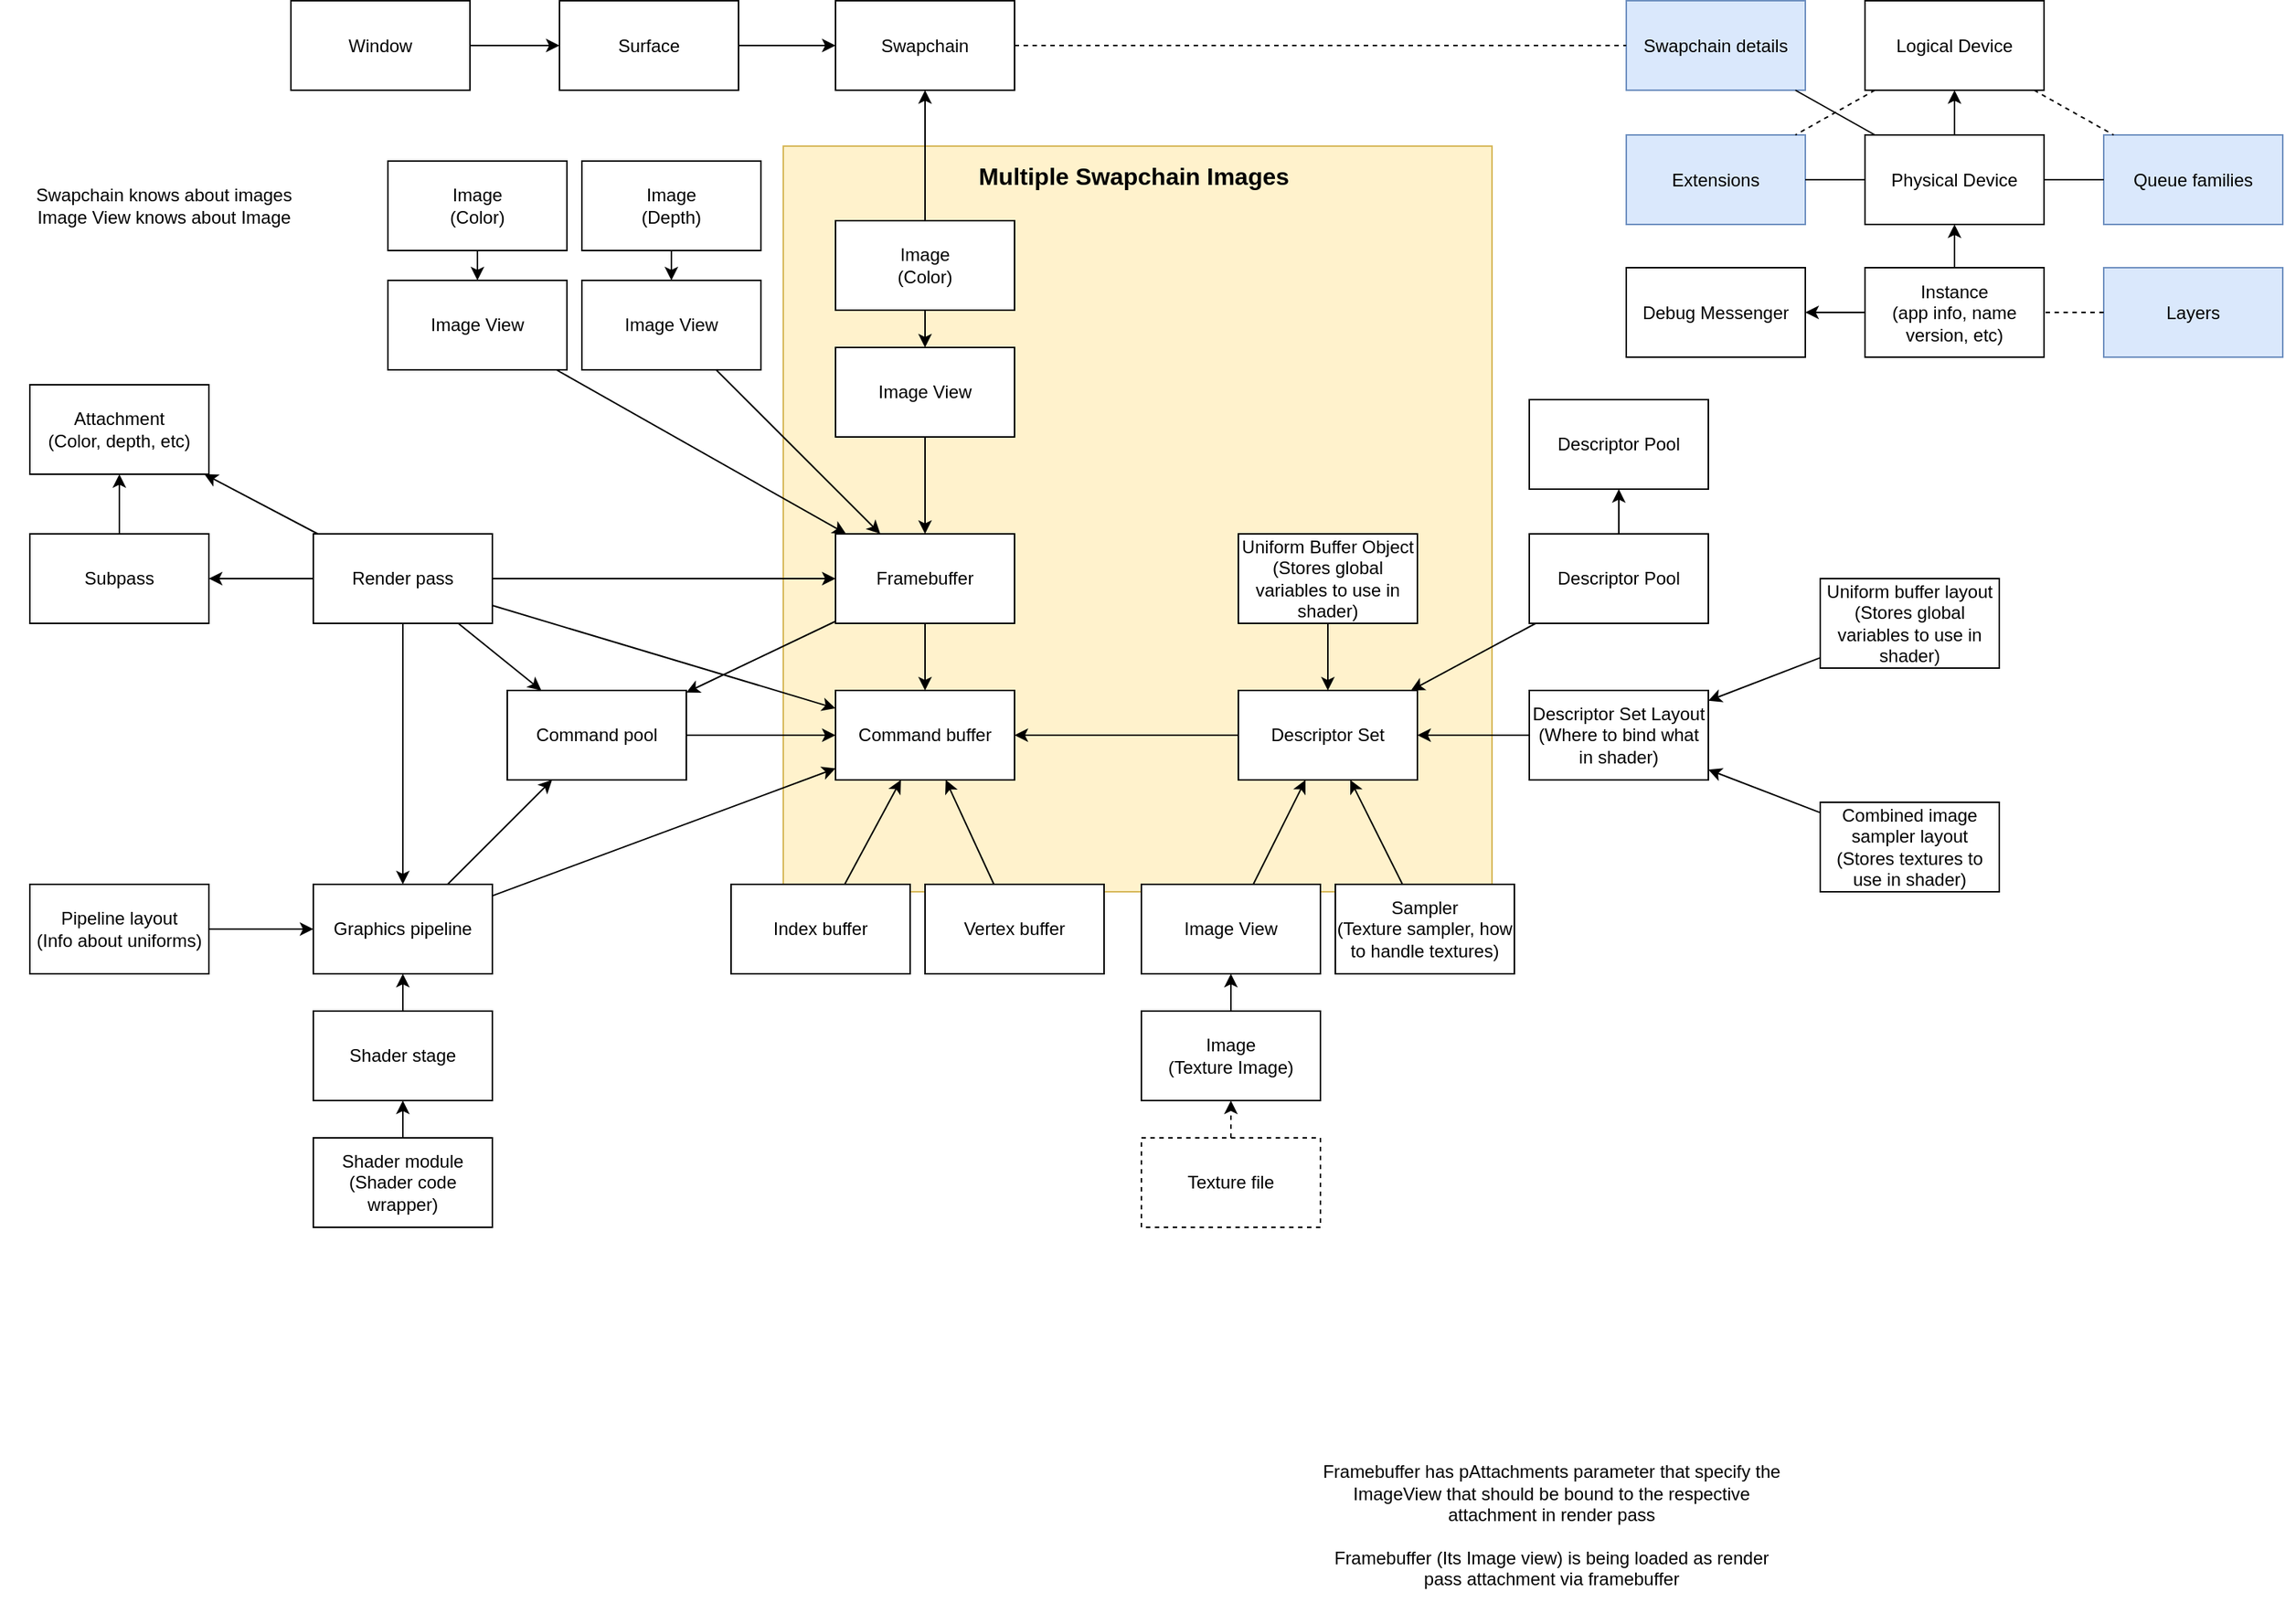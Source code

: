 <mxfile version="12.2.4" pages="1"><diagram id="QlIcXooN4U4Jv4AWC5Lv" name="Page-1"><mxGraphModel dx="1872" dy="836" grid="1" gridSize="10" guides="1" tooltips="1" connect="1" arrows="1" fold="1" page="1" pageScale="1" pageWidth="1920" pageHeight="1200" math="0" shadow="0"><root><mxCell id="0"/><mxCell id="1" parent="0"/><mxCell id="auY8UsLVbw-4rzqTcVtL-1" value="" style="rounded=0;whiteSpace=wrap;html=1;fillColor=#fff2cc;strokeColor=#d6b656;shadow=0;" parent="1" vertex="1"><mxGeometry x="645" y="150" width="475" height="500" as="geometry"/></mxCell><mxCell id="auY8UsLVbw-4rzqTcVtL-2" value="" style="endArrow=classic;html=1;" parent="1" source="auY8UsLVbw-4rzqTcVtL-21" target="auY8UsLVbw-4rzqTcVtL-7" edge="1"><mxGeometry width="50" height="50" relative="1" as="geometry"><mxPoint x="358.889" y="720" as="sourcePoint"/><mxPoint x="481.111" y="620" as="targetPoint"/></mxGeometry></mxCell><mxCell id="auY8UsLVbw-4rzqTcVtL-3" value="&lt;span style=&quot;white-space: normal&quot;&gt;Swapchain&lt;/span&gt;" style="rounded=0;whiteSpace=wrap;html=1;" parent="1" vertex="1"><mxGeometry x="680" y="52.5" width="120" height="60" as="geometry"/></mxCell><mxCell id="auY8UsLVbw-4rzqTcVtL-4" value="&lt;span style=&quot;white-space: normal&quot;&gt;Image&lt;br&gt;(Color)&lt;br&gt;&lt;/span&gt;" style="rounded=0;whiteSpace=wrap;html=1;" parent="1" vertex="1"><mxGeometry x="680" y="200" width="120" height="60" as="geometry"/></mxCell><mxCell id="auY8UsLVbw-4rzqTcVtL-5" value="&lt;span style=&quot;white-space: normal&quot;&gt;Image View&lt;/span&gt;" style="rounded=0;whiteSpace=wrap;html=1;" parent="1" vertex="1"><mxGeometry x="680" y="285" width="120" height="60" as="geometry"/></mxCell><mxCell id="auY8UsLVbw-4rzqTcVtL-6" value="&lt;span style=&quot;white-space: normal&quot;&gt;Framebuffer&lt;/span&gt;" style="rounded=0;whiteSpace=wrap;html=1;" parent="1" vertex="1"><mxGeometry x="680" y="410" width="120" height="60" as="geometry"/></mxCell><mxCell id="auY8UsLVbw-4rzqTcVtL-7" value="&lt;span style=&quot;white-space: normal&quot;&gt;Command buffer&lt;/span&gt;" style="rounded=0;whiteSpace=wrap;html=1;" parent="1" vertex="1"><mxGeometry x="680" y="515" width="120" height="60" as="geometry"/></mxCell><mxCell id="auY8UsLVbw-4rzqTcVtL-8" value="" style="endArrow=classic;html=1;exitX=0.5;exitY=1;exitDx=0;exitDy=0;entryX=0.5;entryY=0;entryDx=0;entryDy=0;" parent="1" source="auY8UsLVbw-4rzqTcVtL-5" target="auY8UsLVbw-4rzqTcVtL-6" edge="1"><mxGeometry width="50" height="50" relative="1" as="geometry"><mxPoint x="740" y="350" as="sourcePoint"/><mxPoint x="740" y="450" as="targetPoint"/></mxGeometry></mxCell><mxCell id="auY8UsLVbw-4rzqTcVtL-9" value="&lt;span style=&quot;white-space: normal&quot;&gt;Render pass&lt;/span&gt;" style="rounded=0;whiteSpace=wrap;html=1;" parent="1" vertex="1"><mxGeometry x="330" y="410" width="120" height="60" as="geometry"/></mxCell><mxCell id="auY8UsLVbw-4rzqTcVtL-10" value="&lt;span style=&quot;white-space: normal&quot;&gt;Attachment&lt;br&gt;(Color, depth, etc)&lt;br&gt;&lt;/span&gt;" style="rounded=0;whiteSpace=wrap;html=1;" parent="1" vertex="1"><mxGeometry x="140" y="310" width="120" height="60" as="geometry"/></mxCell><mxCell id="auY8UsLVbw-4rzqTcVtL-12" value="&lt;span style=&quot;white-space: normal&quot;&gt;Subpass&lt;/span&gt;" style="rounded=0;whiteSpace=wrap;html=1;" parent="1" vertex="1"><mxGeometry x="140" y="410" width="120" height="60" as="geometry"/></mxCell><mxCell id="auY8UsLVbw-4rzqTcVtL-13" value="" style="endArrow=classic;html=1;entryX=0.5;entryY=0;entryDx=0;entryDy=0;exitX=0.5;exitY=1;exitDx=0;exitDy=0;" parent="1" source="auY8UsLVbw-4rzqTcVtL-4" target="auY8UsLVbw-4rzqTcVtL-5" edge="1"><mxGeometry width="50" height="50" relative="1" as="geometry"><mxPoint x="740" y="250" as="sourcePoint"/><mxPoint x="740" y="270" as="targetPoint"/></mxGeometry></mxCell><mxCell id="auY8UsLVbw-4rzqTcVtL-14" value="" style="endArrow=classic;html=1;" parent="1" source="auY8UsLVbw-4rzqTcVtL-4" target="auY8UsLVbw-4rzqTcVtL-3" edge="1"><mxGeometry width="50" height="50" relative="1" as="geometry"><mxPoint x="574.211" y="170" as="sourcePoint"/><mxPoint x="695.789" y="60" as="targetPoint"/></mxGeometry></mxCell><mxCell id="auY8UsLVbw-4rzqTcVtL-15" value="Swapchain knows about images&lt;br&gt;Image View knows about Image" style="text;html=1;strokeColor=none;fillColor=none;align=center;verticalAlign=middle;whiteSpace=wrap;rounded=0;" parent="1" vertex="1"><mxGeometry x="120" y="160" width="220" height="60" as="geometry"/></mxCell><mxCell id="auY8UsLVbw-4rzqTcVtL-16" value="" style="endArrow=classic;html=1;" parent="1" source="auY8UsLVbw-4rzqTcVtL-9" target="auY8UsLVbw-4rzqTcVtL-12" edge="1"><mxGeometry width="50" height="50" relative="1" as="geometry"><mxPoint x="465" y="440" as="sourcePoint"/><mxPoint x="355" y="440" as="targetPoint"/></mxGeometry></mxCell><mxCell id="auY8UsLVbw-4rzqTcVtL-17" value="" style="endArrow=classic;html=1;" parent="1" source="auY8UsLVbw-4rzqTcVtL-9" target="auY8UsLVbw-4rzqTcVtL-10" edge="1"><mxGeometry width="50" height="50" relative="1" as="geometry"><mxPoint x="492.727" y="450" as="sourcePoint"/><mxPoint x="328.421" y="310" as="targetPoint"/></mxGeometry></mxCell><mxCell id="auY8UsLVbw-4rzqTcVtL-18" value="" style="endArrow=classic;html=1;" parent="1" source="auY8UsLVbw-4rzqTcVtL-12" target="auY8UsLVbw-4rzqTcVtL-10" edge="1"><mxGeometry width="50" height="50" relative="1" as="geometry"><mxPoint x="200" y="400" as="sourcePoint"/><mxPoint x="200" y="375" as="targetPoint"/></mxGeometry></mxCell><mxCell id="auY8UsLVbw-4rzqTcVtL-19" value="&lt;span style=&quot;white-space: normal&quot;&gt;Shader module&lt;br&gt;(Shader code wrapper)&lt;br&gt;&lt;/span&gt;" style="rounded=0;whiteSpace=wrap;html=1;" parent="1" vertex="1"><mxGeometry x="330" y="815" width="120" height="60" as="geometry"/></mxCell><mxCell id="auY8UsLVbw-4rzqTcVtL-20" value="&lt;span style=&quot;white-space: normal&quot;&gt;Pipeline layout&lt;br&gt;(Info about uniforms)&lt;br&gt;&lt;/span&gt;" style="rounded=0;whiteSpace=wrap;html=1;" parent="1" vertex="1"><mxGeometry x="140" y="645" width="120" height="60" as="geometry"/></mxCell><mxCell id="auY8UsLVbw-4rzqTcVtL-21" value="&lt;span style=&quot;white-space: normal&quot;&gt;Graphics pipeline&lt;/span&gt;" style="rounded=0;whiteSpace=wrap;html=1;" parent="1" vertex="1"><mxGeometry x="330" y="645" width="120" height="60" as="geometry"/></mxCell><mxCell id="auY8UsLVbw-4rzqTcVtL-22" value="" style="endArrow=classic;html=1;entryX=0;entryY=0.5;entryDx=0;entryDy=0;" parent="1" source="auY8UsLVbw-4rzqTcVtL-20" target="auY8UsLVbw-4rzqTcVtL-21" edge="1"><mxGeometry width="50" height="50" relative="1" as="geometry"><mxPoint x="355" y="735" as="sourcePoint"/><mxPoint x="465" y="735" as="targetPoint"/></mxGeometry></mxCell><mxCell id="auY8UsLVbw-4rzqTcVtL-23" value="" style="endArrow=classic;html=1;" parent="1" source="auY8UsLVbw-4rzqTcVtL-24" target="auY8UsLVbw-4rzqTcVtL-21" edge="1"><mxGeometry width="50" height="50" relative="1" as="geometry"><mxPoint x="515" y="695" as="sourcePoint"/><mxPoint x="435" y="695" as="targetPoint"/></mxGeometry></mxCell><mxCell id="auY8UsLVbw-4rzqTcVtL-24" value="&lt;span style=&quot;white-space: normal&quot;&gt;Shader stage&lt;/span&gt;" style="rounded=0;whiteSpace=wrap;html=1;" parent="1" vertex="1"><mxGeometry x="330" y="730" width="120" height="60" as="geometry"/></mxCell><mxCell id="auY8UsLVbw-4rzqTcVtL-25" value="" style="endArrow=classic;html=1;" parent="1" source="auY8UsLVbw-4rzqTcVtL-19" target="auY8UsLVbw-4rzqTcVtL-24" edge="1"><mxGeometry width="50" height="50" relative="1" as="geometry"><mxPoint x="745" y="745" as="sourcePoint"/><mxPoint x="140" y="845" as="targetPoint"/></mxGeometry></mxCell><mxCell id="auY8UsLVbw-4rzqTcVtL-26" value="" style="endArrow=classic;html=1;exitX=0.5;exitY=1;exitDx=0;exitDy=0;entryX=0.5;entryY=0;entryDx=0;entryDy=0;" parent="1" source="auY8UsLVbw-4rzqTcVtL-9" target="auY8UsLVbw-4rzqTcVtL-21" edge="1"><mxGeometry width="50" height="50" relative="1" as="geometry"><mxPoint x="470" y="580" as="sourcePoint"/><mxPoint x="470" y="770" as="targetPoint"/></mxGeometry></mxCell><mxCell id="auY8UsLVbw-4rzqTcVtL-27" value="" style="endArrow=classic;html=1;" parent="1" source="auY8UsLVbw-4rzqTcVtL-6" target="auY8UsLVbw-4rzqTcVtL-7" edge="1"><mxGeometry width="50" height="50" relative="1" as="geometry"><mxPoint x="740" y="480" as="sourcePoint"/><mxPoint x="740" y="590" as="targetPoint"/></mxGeometry></mxCell><mxCell id="auY8UsLVbw-4rzqTcVtL-28" value="" style="endArrow=classic;html=1;" parent="1" source="auY8UsLVbw-4rzqTcVtL-9" target="auY8UsLVbw-4rzqTcVtL-7" edge="1"><mxGeometry width="50" height="50" relative="1" as="geometry"><mxPoint x="385" y="570.682" as="sourcePoint"/><mxPoint x="455" y="599.318" as="targetPoint"/></mxGeometry></mxCell><mxCell id="auY8UsLVbw-4rzqTcVtL-30" value="Framebuffer has pAttachments parameter that specify the ImageView that should be bound to the respective attachment in render pass&lt;br&gt;&lt;br&gt;Framebuffer (Its Image view) is being loaded as render pass attachment via framebuffer" style="text;html=1;strokeColor=none;fillColor=none;align=center;verticalAlign=middle;whiteSpace=wrap;rounded=0;" parent="1" vertex="1"><mxGeometry x="1005" y="1010" width="310" height="130" as="geometry"/></mxCell><mxCell id="auY8UsLVbw-4rzqTcVtL-31" value="Window" style="rounded=0;whiteSpace=wrap;html=1;" parent="1" vertex="1"><mxGeometry x="315" y="52.5" width="120" height="60" as="geometry"/></mxCell><mxCell id="auY8UsLVbw-4rzqTcVtL-32" value="Surface" style="rounded=0;whiteSpace=wrap;html=1;" parent="1" vertex="1"><mxGeometry x="495" y="52.5" width="120" height="60" as="geometry"/></mxCell><mxCell id="auY8UsLVbw-4rzqTcVtL-33" value="" style="endArrow=classic;html=1;strokeColor=#000000;" parent="1" source="auY8UsLVbw-4rzqTcVtL-31" target="auY8UsLVbw-4rzqTcVtL-32" edge="1"><mxGeometry width="50" height="50" relative="1" as="geometry"><mxPoint x="965" y="262.5" as="sourcePoint"/><mxPoint x="1015" y="212.5" as="targetPoint"/></mxGeometry></mxCell><mxCell id="auY8UsLVbw-4rzqTcVtL-34" value="" style="endArrow=classic;html=1;strokeColor=#000000;" parent="1" source="auY8UsLVbw-4rzqTcVtL-32" target="auY8UsLVbw-4rzqTcVtL-3" edge="1"><mxGeometry width="50" height="50" relative="1" as="geometry"><mxPoint x="455" y="132.5" as="sourcePoint"/><mxPoint x="505" y="82.5" as="targetPoint"/></mxGeometry></mxCell><mxCell id="auY8UsLVbw-4rzqTcVtL-35" value="&lt;span style=&quot;white-space: normal&quot;&gt;Command pool&lt;br&gt;&lt;/span&gt;" style="rounded=0;whiteSpace=wrap;html=1;" parent="1" vertex="1"><mxGeometry x="460" y="515" width="120" height="60" as="geometry"/></mxCell><mxCell id="auY8UsLVbw-4rzqTcVtL-36" value="" style="endArrow=classic;html=1;strokeColor=#000000;" parent="1" source="auY8UsLVbw-4rzqTcVtL-9" target="auY8UsLVbw-4rzqTcVtL-35" edge="1"><mxGeometry width="50" height="50" relative="1" as="geometry"><mxPoint x="785" y="1000" as="sourcePoint"/><mxPoint x="835" y="950" as="targetPoint"/></mxGeometry></mxCell><mxCell id="auY8UsLVbw-4rzqTcVtL-37" value="" style="endArrow=classic;html=1;strokeColor=#000000;" parent="1" source="auY8UsLVbw-4rzqTcVtL-6" target="auY8UsLVbw-4rzqTcVtL-35" edge="1"><mxGeometry width="50" height="50" relative="1" as="geometry"><mxPoint x="465" y="940" as="sourcePoint"/><mxPoint x="515" y="890" as="targetPoint"/></mxGeometry></mxCell><mxCell id="auY8UsLVbw-4rzqTcVtL-38" value="" style="endArrow=classic;html=1;strokeColor=#000000;" parent="1" source="auY8UsLVbw-4rzqTcVtL-21" target="auY8UsLVbw-4rzqTcVtL-35" edge="1"><mxGeometry width="50" height="50" relative="1" as="geometry"><mxPoint x="685" y="890" as="sourcePoint"/><mxPoint x="735" y="840" as="targetPoint"/></mxGeometry></mxCell><mxCell id="auY8UsLVbw-4rzqTcVtL-39" value="" style="endArrow=classic;html=1;strokeColor=#000000;" parent="1" source="auY8UsLVbw-4rzqTcVtL-9" target="auY8UsLVbw-4rzqTcVtL-6" edge="1"><mxGeometry width="50" height="50" relative="1" as="geometry"><mxPoint x="285" y="370" as="sourcePoint"/><mxPoint x="335" y="320" as="targetPoint"/></mxGeometry></mxCell><mxCell id="auY8UsLVbw-4rzqTcVtL-40" value="" style="endArrow=classic;html=1;strokeColor=#000000;" parent="1" source="auY8UsLVbw-4rzqTcVtL-35" target="auY8UsLVbw-4rzqTcVtL-7" edge="1"><mxGeometry width="50" height="50" relative="1" as="geometry"><mxPoint x="585" y="725" as="sourcePoint"/><mxPoint x="635" y="675" as="targetPoint"/></mxGeometry></mxCell><mxCell id="auY8UsLVbw-4rzqTcVtL-41" value="Instance&lt;br&gt;(app info, name version, etc)" style="rounded=0;whiteSpace=wrap;html=1;" parent="1" vertex="1"><mxGeometry x="1370" y="231.5" width="120" height="60" as="geometry"/></mxCell><mxCell id="auY8UsLVbw-4rzqTcVtL-42" value="Physical Device" style="rounded=0;whiteSpace=wrap;html=1;" parent="1" vertex="1"><mxGeometry x="1370" y="142.5" width="120" height="60" as="geometry"/></mxCell><mxCell id="auY8UsLVbw-4rzqTcVtL-43" value="" style="endArrow=classic;html=1;strokeColor=#000000;" parent="1" source="auY8UsLVbw-4rzqTcVtL-41" target="auY8UsLVbw-4rzqTcVtL-42" edge="1"><mxGeometry width="50" height="50" relative="1" as="geometry"><mxPoint x="1300" y="627.5" as="sourcePoint"/><mxPoint x="1350" y="577.5" as="targetPoint"/></mxGeometry></mxCell><mxCell id="auY8UsLVbw-4rzqTcVtL-44" value="Queue families" style="rounded=0;whiteSpace=wrap;html=1;fillColor=#dae8fc;strokeColor=#6c8ebf;" parent="1" vertex="1"><mxGeometry x="1530" y="142.5" width="120" height="60" as="geometry"/></mxCell><mxCell id="auY8UsLVbw-4rzqTcVtL-45" value="" style="endArrow=none;html=1;strokeColor=#000000;entryX=1;entryY=0.5;entryDx=0;entryDy=0;exitX=0;exitY=0.5;exitDx=0;exitDy=0;" parent="1" source="auY8UsLVbw-4rzqTcVtL-44" target="auY8UsLVbw-4rzqTcVtL-42" edge="1"><mxGeometry width="50" height="50" relative="1" as="geometry"><mxPoint x="1360" y="552.5" as="sourcePoint"/><mxPoint x="1410" y="502.5" as="targetPoint"/></mxGeometry></mxCell><mxCell id="auY8UsLVbw-4rzqTcVtL-46" value="Layers" style="rounded=0;whiteSpace=wrap;html=1;fillColor=#dae8fc;strokeColor=#6c8ebf;" parent="1" vertex="1"><mxGeometry x="1530" y="231.5" width="120" height="60" as="geometry"/></mxCell><mxCell id="auY8UsLVbw-4rzqTcVtL-47" value="Extensions" style="rounded=0;whiteSpace=wrap;html=1;fillColor=#dae8fc;strokeColor=#6c8ebf;" parent="1" vertex="1"><mxGeometry x="1210" y="142.5" width="120" height="60" as="geometry"/></mxCell><mxCell id="auY8UsLVbw-4rzqTcVtL-48" value="" style="endArrow=none;dashed=1;html=1;strokeColor=#000000;" parent="1" source="auY8UsLVbw-4rzqTcVtL-46" target="auY8UsLVbw-4rzqTcVtL-41" edge="1"><mxGeometry width="50" height="50" relative="1" as="geometry"><mxPoint x="1130" y="631.5" as="sourcePoint"/><mxPoint x="1180" y="581.5" as="targetPoint"/></mxGeometry></mxCell><mxCell id="auY8UsLVbw-4rzqTcVtL-49" value="Debug Messenger" style="rounded=0;whiteSpace=wrap;html=1;" parent="1" vertex="1"><mxGeometry x="1210" y="231.5" width="120" height="60" as="geometry"/></mxCell><mxCell id="auY8UsLVbw-4rzqTcVtL-50" value="" style="endArrow=classic;html=1;strokeColor=#000000;" parent="1" source="auY8UsLVbw-4rzqTcVtL-41" target="auY8UsLVbw-4rzqTcVtL-49" edge="1"><mxGeometry width="50" height="50" relative="1" as="geometry"><mxPoint x="1310" y="731.5" as="sourcePoint"/><mxPoint x="1360" y="681.5" as="targetPoint"/></mxGeometry></mxCell><mxCell id="auY8UsLVbw-4rzqTcVtL-51" value="Logical Device" style="rounded=0;whiteSpace=wrap;html=1;" parent="1" vertex="1"><mxGeometry x="1370" y="52.5" width="120" height="60" as="geometry"/></mxCell><mxCell id="auY8UsLVbw-4rzqTcVtL-52" value="" style="endArrow=none;dashed=1;html=1;strokeColor=#000000;" parent="1" source="auY8UsLVbw-4rzqTcVtL-51" target="auY8UsLVbw-4rzqTcVtL-47" edge="1"><mxGeometry width="50" height="50" relative="1" as="geometry"><mxPoint x="1380" y="672.5" as="sourcePoint"/><mxPoint x="1430" y="622.5" as="targetPoint"/></mxGeometry></mxCell><mxCell id="auY8UsLVbw-4rzqTcVtL-53" value="" style="endArrow=classic;html=1;strokeColor=#000000;" parent="1" source="auY8UsLVbw-4rzqTcVtL-42" target="auY8UsLVbw-4rzqTcVtL-51" edge="1"><mxGeometry width="50" height="50" relative="1" as="geometry"><mxPoint x="1500" y="642.5" as="sourcePoint"/><mxPoint x="1550" y="592.5" as="targetPoint"/></mxGeometry></mxCell><mxCell id="auY8UsLVbw-4rzqTcVtL-54" value="" style="endArrow=none;html=1;strokeColor=#000000;" parent="1" source="auY8UsLVbw-4rzqTcVtL-42" target="auY8UsLVbw-4rzqTcVtL-47" edge="1"><mxGeometry width="50" height="50" relative="1" as="geometry"><mxPoint x="1650" y="452.5" as="sourcePoint"/><mxPoint x="1700" y="402.5" as="targetPoint"/></mxGeometry></mxCell><mxCell id="auY8UsLVbw-4rzqTcVtL-55" value="Swapchain details" style="rounded=0;whiteSpace=wrap;html=1;fillColor=#dae8fc;strokeColor=#6c8ebf;" parent="1" vertex="1"><mxGeometry x="1210" y="52.5" width="120" height="60" as="geometry"/></mxCell><mxCell id="auY8UsLVbw-4rzqTcVtL-56" value="" style="endArrow=none;dashed=1;html=1;strokeColor=#000000;" parent="1" source="auY8UsLVbw-4rzqTcVtL-51" target="auY8UsLVbw-4rzqTcVtL-44" edge="1"><mxGeometry width="50" height="50" relative="1" as="geometry"><mxPoint x="1410" y="572.5" as="sourcePoint"/><mxPoint x="1460" y="522.5" as="targetPoint"/></mxGeometry></mxCell><mxCell id="auY8UsLVbw-4rzqTcVtL-57" value="" style="endArrow=none;html=1;strokeColor=#000000;" parent="1" source="auY8UsLVbw-4rzqTcVtL-42" target="auY8UsLVbw-4rzqTcVtL-55" edge="1"><mxGeometry width="50" height="50" relative="1" as="geometry"><mxPoint x="1540" y="632.5" as="sourcePoint"/><mxPoint x="1590" y="582.5" as="targetPoint"/></mxGeometry></mxCell><mxCell id="auY8UsLVbw-4rzqTcVtL-58" value="" style="endArrow=none;dashed=1;html=1;strokeColor=#000000;" parent="1" source="auY8UsLVbw-4rzqTcVtL-3" target="auY8UsLVbw-4rzqTcVtL-55" edge="1"><mxGeometry width="50" height="50" relative="1" as="geometry"><mxPoint x="1380" y="512.5" as="sourcePoint"/><mxPoint x="1430" y="462.5" as="targetPoint"/></mxGeometry></mxCell><mxCell id="auY8UsLVbw-4rzqTcVtL-59" value="Vertex buffer" style="rounded=0;whiteSpace=wrap;html=1;" parent="1" vertex="1"><mxGeometry x="740" y="645" width="120" height="60" as="geometry"/></mxCell><mxCell id="auY8UsLVbw-4rzqTcVtL-60" value="Index buffer" style="rounded=0;whiteSpace=wrap;html=1;" parent="1" vertex="1"><mxGeometry x="610" y="645" width="120" height="60" as="geometry"/></mxCell><mxCell id="auY8UsLVbw-4rzqTcVtL-61" value="" style="endArrow=classic;html=1;" parent="1" source="auY8UsLVbw-4rzqTcVtL-59" target="auY8UsLVbw-4rzqTcVtL-7" edge="1"><mxGeometry width="50" height="50" relative="1" as="geometry"><mxPoint x="797.692" y="645" as="sourcePoint"/><mxPoint x="1135" y="525" as="targetPoint"/></mxGeometry></mxCell><mxCell id="auY8UsLVbw-4rzqTcVtL-62" value="" style="endArrow=classic;html=1;" parent="1" source="auY8UsLVbw-4rzqTcVtL-60" target="auY8UsLVbw-4rzqTcVtL-7" edge="1"><mxGeometry width="50" height="50" relative="1" as="geometry"><mxPoint x="1195" y="945" as="sourcePoint"/><mxPoint x="1245" y="895" as="targetPoint"/></mxGeometry></mxCell><mxCell id="auY8UsLVbw-4rzqTcVtL-63" value="Multiple Swapchain Images" style="text;html=1;strokeColor=none;fillColor=none;align=center;verticalAlign=middle;whiteSpace=wrap;rounded=0;shadow=0;comic=0;fontStyle=1;fontSize=16;" parent="1" vertex="1"><mxGeometry x="650" y="160" width="460" height="20" as="geometry"/></mxCell><mxCell id="Gx2hm-E1RVkqSJZP_BKk-2" value="" style="edgeStyle=orthogonalEdgeStyle;rounded=0;orthogonalLoop=1;jettySize=auto;html=1;" edge="1" parent="1" source="auY8UsLVbw-4rzqTcVtL-64" target="Gx2hm-E1RVkqSJZP_BKk-1"><mxGeometry relative="1" as="geometry"/></mxCell><mxCell id="auY8UsLVbw-4rzqTcVtL-64" value="Descriptor Pool" style="rounded=0;whiteSpace=wrap;html=1;" parent="1" vertex="1"><mxGeometry x="1145" y="410" width="120" height="60" as="geometry"/></mxCell><mxCell id="Gx2hm-E1RVkqSJZP_BKk-1" value="Descriptor Pool" style="rounded=0;whiteSpace=wrap;html=1;" vertex="1" parent="1"><mxGeometry x="1145" y="320" width="120" height="60" as="geometry"/></mxCell><mxCell id="auY8UsLVbw-4rzqTcVtL-65" value="Descriptor Set" style="rounded=0;whiteSpace=wrap;html=1;" parent="1" vertex="1"><mxGeometry x="950" y="515" width="120" height="60" as="geometry"/></mxCell><mxCell id="auY8UsLVbw-4rzqTcVtL-66" value="" style="endArrow=classic;html=1;" parent="1" source="auY8UsLVbw-4rzqTcVtL-64" target="auY8UsLVbw-4rzqTcVtL-65" edge="1"><mxGeometry width="50" height="50" relative="1" as="geometry"><mxPoint x="1085" y="665" as="sourcePoint"/><mxPoint x="1135" y="615" as="targetPoint"/></mxGeometry></mxCell><mxCell id="auY8UsLVbw-4rzqTcVtL-67" value="Descriptor Set Layout&lt;br&gt;(Where to bind what&lt;br&gt;in shader)" style="rounded=0;whiteSpace=wrap;html=1;" parent="1" vertex="1"><mxGeometry x="1145" y="515" width="120" height="60" as="geometry"/></mxCell><mxCell id="auY8UsLVbw-4rzqTcVtL-68" value="" style="endArrow=classic;html=1;" parent="1" source="auY8UsLVbw-4rzqTcVtL-67" target="auY8UsLVbw-4rzqTcVtL-65" edge="1"><mxGeometry width="50" height="50" relative="1" as="geometry"><mxPoint x="1235" y="650" as="sourcePoint"/><mxPoint x="1285" y="600" as="targetPoint"/></mxGeometry></mxCell><mxCell id="auY8UsLVbw-4rzqTcVtL-69" value="Uniform Buffer Object&lt;br&gt;(Stores global variables to use in shader)" style="rounded=0;whiteSpace=wrap;html=1;" parent="1" vertex="1"><mxGeometry x="950" y="410" width="120" height="60" as="geometry"/></mxCell><mxCell id="auY8UsLVbw-4rzqTcVtL-70" value="" style="endArrow=classic;html=1;" parent="1" source="auY8UsLVbw-4rzqTcVtL-69" target="auY8UsLVbw-4rzqTcVtL-65" edge="1"><mxGeometry width="50" height="50" relative="1" as="geometry"><mxPoint x="1155" y="845" as="sourcePoint"/><mxPoint x="1205" y="795" as="targetPoint"/></mxGeometry></mxCell><mxCell id="auY8UsLVbw-4rzqTcVtL-71" value="" style="endArrow=classic;html=1;" parent="1" source="auY8UsLVbw-4rzqTcVtL-65" target="auY8UsLVbw-4rzqTcVtL-7" edge="1"><mxGeometry width="50" height="50" relative="1" as="geometry"><mxPoint x="1005" y="695" as="sourcePoint"/><mxPoint x="1055" y="645" as="targetPoint"/></mxGeometry></mxCell><mxCell id="YM5UlRnroJwdpIBVSn5X-1" value="Uniform buffer layout&lt;br&gt;(Stores global variables to use in shader)" style="rounded=0;whiteSpace=wrap;html=1;" parent="1" vertex="1"><mxGeometry x="1340" y="440" width="120" height="60" as="geometry"/></mxCell><mxCell id="YM5UlRnroJwdpIBVSn5X-2" value="Combined image sampler layout&lt;br&gt;(Stores textures to use in shader)" style="rounded=0;whiteSpace=wrap;html=1;" parent="1" vertex="1"><mxGeometry x="1340" y="590" width="120" height="60" as="geometry"/></mxCell><mxCell id="YM5UlRnroJwdpIBVSn5X-3" value="" style="endArrow=classic;html=1;" parent="1" source="YM5UlRnroJwdpIBVSn5X-1" target="auY8UsLVbw-4rzqTcVtL-67" edge="1"><mxGeometry width="50" height="50" relative="1" as="geometry"><mxPoint x="1330" y="695" as="sourcePoint"/><mxPoint x="1380" y="645" as="targetPoint"/></mxGeometry></mxCell><mxCell id="YM5UlRnroJwdpIBVSn5X-4" value="" style="endArrow=classic;html=1;" parent="1" source="YM5UlRnroJwdpIBVSn5X-2" target="auY8UsLVbw-4rzqTcVtL-67" edge="1"><mxGeometry width="50" height="50" relative="1" as="geometry"><mxPoint x="1300" y="705" as="sourcePoint"/><mxPoint x="1340" y="550" as="targetPoint"/></mxGeometry></mxCell><mxCell id="YM5UlRnroJwdpIBVSn5X-5" value="Texture file" style="rounded=0;whiteSpace=wrap;html=1;dashed=1;" parent="1" vertex="1"><mxGeometry x="885" y="815" width="120" height="60" as="geometry"/></mxCell><mxCell id="YM5UlRnroJwdpIBVSn5X-6" value="Image&lt;br&gt;(Texture Image)" style="rounded=0;whiteSpace=wrap;html=1;" parent="1" vertex="1"><mxGeometry x="885" y="730" width="120" height="60" as="geometry"/></mxCell><mxCell id="YM5UlRnroJwdpIBVSn5X-7" value="" style="endArrow=classic;html=1;dashed=1;" parent="1" source="YM5UlRnroJwdpIBVSn5X-5" target="YM5UlRnroJwdpIBVSn5X-6" edge="1"><mxGeometry width="50" height="50" relative="1" as="geometry"><mxPoint x="790" y="900" as="sourcePoint"/><mxPoint x="840" y="850" as="targetPoint"/></mxGeometry></mxCell><mxCell id="YM5UlRnroJwdpIBVSn5X-8" value="&lt;span style=&quot;white-space: normal&quot;&gt;Image View&lt;/span&gt;" style="rounded=0;whiteSpace=wrap;html=1;" parent="1" vertex="1"><mxGeometry x="885" y="645" width="120" height="60" as="geometry"/></mxCell><mxCell id="YM5UlRnroJwdpIBVSn5X-10" value="" style="endArrow=classic;html=1;" parent="1" source="YM5UlRnroJwdpIBVSn5X-6" target="YM5UlRnroJwdpIBVSn5X-8" edge="1"><mxGeometry width="50" height="50" relative="1" as="geometry"><mxPoint x="1087.5" y="784.923" as="sourcePoint"/><mxPoint x="1012.5" y="756.077" as="targetPoint"/></mxGeometry></mxCell><mxCell id="YM5UlRnroJwdpIBVSn5X-12" value="" style="endArrow=classic;html=1;" parent="1" source="YM5UlRnroJwdpIBVSn5X-8" target="auY8UsLVbw-4rzqTcVtL-65" edge="1"><mxGeometry width="50" height="50" relative="1" as="geometry"><mxPoint x="1177.5" y="754.923" as="sourcePoint"/><mxPoint x="1102.5" y="726.077" as="targetPoint"/></mxGeometry></mxCell><mxCell id="YM5UlRnroJwdpIBVSn5X-13" value="&lt;span style=&quot;white-space: normal&quot;&gt;Sampler&lt;br&gt;(Texture sampler, how to handle textures)&lt;br&gt;&lt;/span&gt;" style="rounded=0;whiteSpace=wrap;html=1;" parent="1" vertex="1"><mxGeometry x="1015" y="645" width="120" height="60" as="geometry"/></mxCell><mxCell id="YM5UlRnroJwdpIBVSn5X-14" value="" style="endArrow=classic;html=1;" parent="1" source="YM5UlRnroJwdpIBVSn5X-13" target="auY8UsLVbw-4rzqTcVtL-65" edge="1"><mxGeometry width="50" height="50" relative="1" as="geometry"><mxPoint x="1335" y="674.923" as="sourcePoint"/><mxPoint x="1260" y="646.077" as="targetPoint"/></mxGeometry></mxCell><mxCell id="QYbRFMUsWuc4sivkywUV-1" value="&lt;span style=&quot;white-space: normal&quot;&gt;Image View&lt;br&gt;&lt;/span&gt;" style="rounded=0;whiteSpace=wrap;html=1;" parent="1" vertex="1"><mxGeometry x="510" y="240" width="120" height="60" as="geometry"/></mxCell><mxCell id="QYbRFMUsWuc4sivkywUV-2" value="&lt;span style=&quot;white-space: normal&quot;&gt;Image&lt;br&gt;(Depth)&lt;br&gt;&lt;/span&gt;" style="rounded=0;whiteSpace=wrap;html=1;" parent="1" vertex="1"><mxGeometry x="510" y="160" width="120" height="60" as="geometry"/></mxCell><mxCell id="QYbRFMUsWuc4sivkywUV-3" value="" style="endArrow=classic;html=1;" parent="1" source="QYbRFMUsWuc4sivkywUV-2" target="QYbRFMUsWuc4sivkywUV-1" edge="1"><mxGeometry width="50" height="50" relative="1" as="geometry"><mxPoint x="330" y="200" as="sourcePoint"/><mxPoint x="380" y="150" as="targetPoint"/></mxGeometry></mxCell><mxCell id="QYbRFMUsWuc4sivkywUV-4" value="" style="endArrow=classic;html=1;" parent="1" source="QYbRFMUsWuc4sivkywUV-1" target="auY8UsLVbw-4rzqTcVtL-6" edge="1"><mxGeometry width="50" height="50" relative="1" as="geometry"><mxPoint x="290" y="260" as="sourcePoint"/><mxPoint x="340" y="210" as="targetPoint"/></mxGeometry></mxCell><mxCell id="y0sU-j67h9wgFVh2PMMm-1" value="&lt;span style=&quot;white-space: normal&quot;&gt;Image View&lt;br&gt;&lt;/span&gt;" style="rounded=0;whiteSpace=wrap;html=1;" parent="1" vertex="1"><mxGeometry x="380" y="240" width="120" height="60" as="geometry"/></mxCell><mxCell id="y0sU-j67h9wgFVh2PMMm-2" value="&lt;span style=&quot;white-space: normal&quot;&gt;Image&lt;br&gt;(Color)&lt;br&gt;&lt;/span&gt;" style="rounded=0;whiteSpace=wrap;html=1;" parent="1" vertex="1"><mxGeometry x="380" y="160" width="120" height="60" as="geometry"/></mxCell><mxCell id="y0sU-j67h9wgFVh2PMMm-3" value="" style="endArrow=classic;html=1;" parent="1" source="y0sU-j67h9wgFVh2PMMm-2" target="y0sU-j67h9wgFVh2PMMm-1" edge="1"><mxGeometry width="50" height="50" relative="1" as="geometry"><mxPoint x="200" y="200" as="sourcePoint"/><mxPoint x="250" y="150" as="targetPoint"/></mxGeometry></mxCell><mxCell id="y0sU-j67h9wgFVh2PMMm-4" value="" style="endArrow=classic;html=1;" parent="1" source="y0sU-j67h9wgFVh2PMMm-1" target="auY8UsLVbw-4rzqTcVtL-6" edge="1"><mxGeometry width="50" height="50" relative="1" as="geometry"><mxPoint x="170" y="300" as="sourcePoint"/><mxPoint x="220" y="250" as="targetPoint"/></mxGeometry></mxCell></root></mxGraphModel></diagram></mxfile>